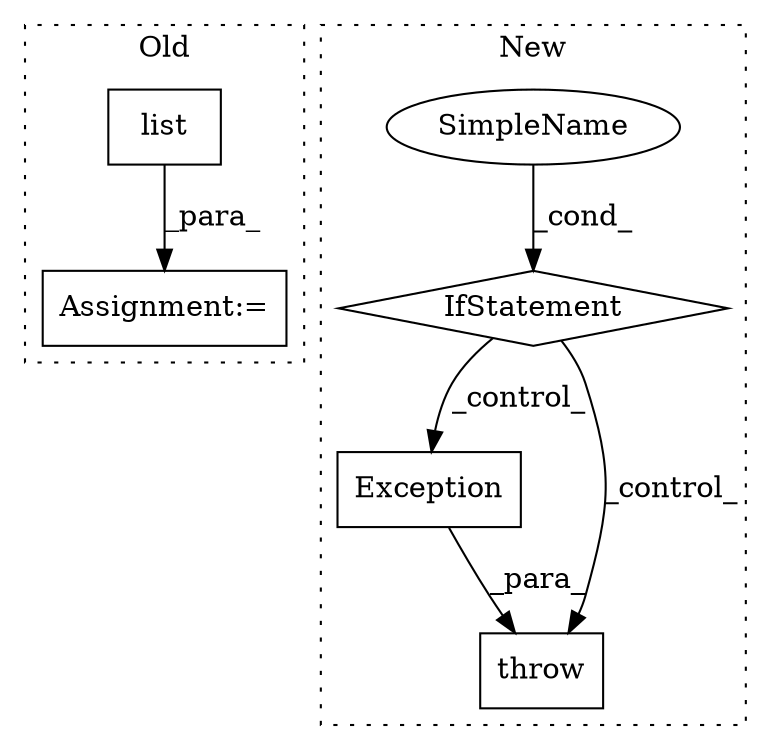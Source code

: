 digraph G {
subgraph cluster0 {
1 [label="list" a="32" s="6335,6368" l="5,1" shape="box"];
4 [label="Assignment:=" a="7" s="6384" l="1" shape="box"];
label = "Old";
style="dotted";
}
subgraph cluster1 {
2 [label="Exception" a="32" s="5949,5973" l="10,1" shape="box"];
3 [label="throw" a="53" s="5943" l="6" shape="box"];
5 [label="IfStatement" a="25" s="5898,5929" l="4,2" shape="diamond"];
6 [label="SimpleName" a="42" s="" l="" shape="ellipse"];
label = "New";
style="dotted";
}
1 -> 4 [label="_para_"];
2 -> 3 [label="_para_"];
5 -> 2 [label="_control_"];
5 -> 3 [label="_control_"];
6 -> 5 [label="_cond_"];
}